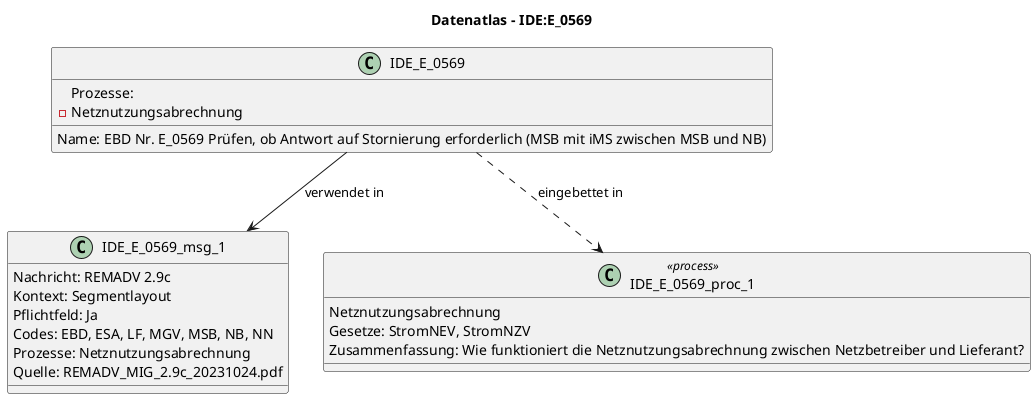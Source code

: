 @startuml
title Datenatlas – IDE:E_0569
class IDE_E_0569 {
  Name: EBD Nr. E_0569 Prüfen, ob Antwort auf Stornierung erforderlich (MSB mit iMS zwischen MSB und NB)
  Prozesse:
    - Netznutzungsabrechnung
}
class IDE_E_0569_msg_1 {
  Nachricht: REMADV 2.9c
  Kontext: Segmentlayout
  Pflichtfeld: Ja
  Codes: EBD, ESA, LF, MGV, MSB, NB, NN
  Prozesse: Netznutzungsabrechnung
  Quelle: REMADV_MIG_2.9c_20231024.pdf
}
IDE_E_0569 --> IDE_E_0569_msg_1 : verwendet in
class IDE_E_0569_proc_1 <<process>> {
  Netznutzungsabrechnung
  Gesetze: StromNEV, StromNZV
  Zusammenfassung: Wie funktioniert die Netznutzungsabrechnung zwischen Netzbetreiber und Lieferant?
}
IDE_E_0569 ..> IDE_E_0569_proc_1 : eingebettet in
@enduml